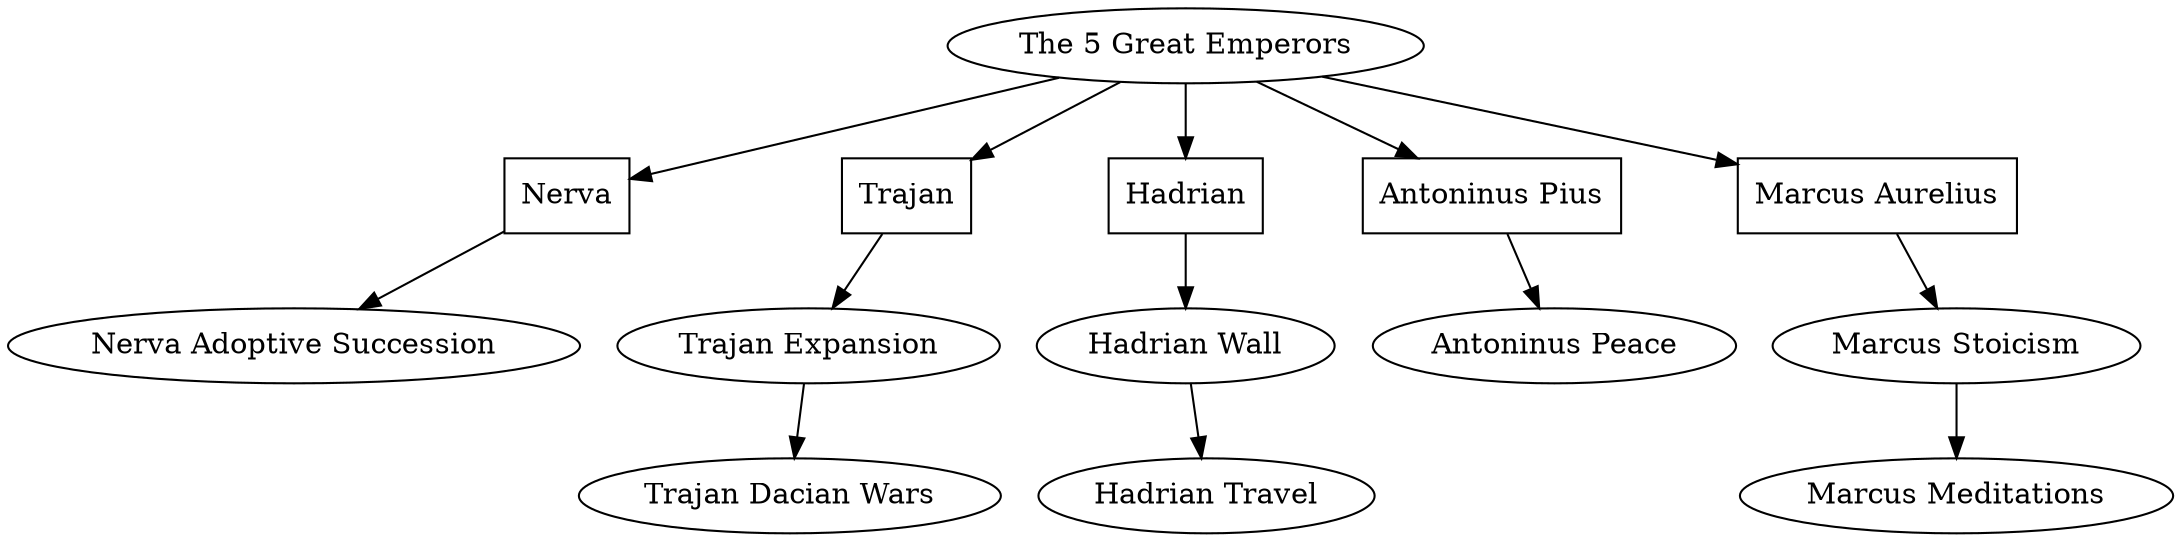 digraph FiveGoodEmperors {
    node [shape=ellipse];
    
    // Main Node
    "The 5 Great Emperors";

    // First Layer: Emperors
    "Nerva" [shape=box];
    "Trajan" [shape=box];
    "Hadrian" [shape=box];
    "Antoninus Pius" [shape=box];
    "Marcus Aurelius" [shape=box];

    // Connecting Main Node to Emperors
    "The 5 Great Emperors" -> "Nerva";
    "The 5 Great Emperors" -> "Trajan";
    "The 5 Great Emperors" -> "Hadrian";
    "The 5 Great Emperors" -> "Antoninus Pius";
    "The 5 Great Emperors" -> "Marcus Aurelius";

    // Second Layer: Facts about Emperors
    "Nerva Adoptive Succession";
    "Trajan Expansion";
    "Hadrian Wall";
    "Antoninus Peace";
    "Marcus Stoicism";

    // Connecting Emperors to Facts
    "Nerva" -> "Nerva Adoptive Succession";
    "Trajan" -> "Trajan Expansion";
    "Hadrian" -> "Hadrian Wall";
    "Antoninus Pius" -> "Antoninus Peace";
    "Marcus Aurelius" -> "Marcus Stoicism";

    // Third Layer: Additional Facts
    "Trajan Dacian Wars";
    "Hadrian Travel";
    "Marcus Meditations";

    // Connecting Facts to Additional Facts
    "Trajan Expansion" -> "Trajan Dacian Wars";
    "Hadrian Wall" -> "Hadrian Travel";
    "Marcus Stoicism" -> "Marcus Meditations";
}
